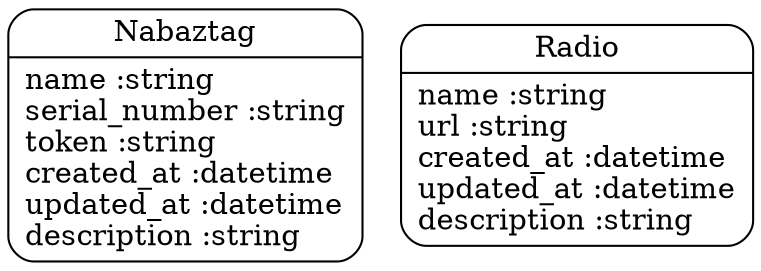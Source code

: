 digraph models_diagram {
	graph[overlap=false, splines=true]
	"Nabaztag" [shape=Mrecord, label="{Nabaztag|name :string\lserial_number :string\ltoken :string\lcreated_at :datetime\lupdated_at :datetime\ldescription :string\l}"]
	"Radio" [shape=Mrecord, label="{Radio|name :string\lurl :string\lcreated_at :datetime\lupdated_at :datetime\ldescription :string\l}"]
}
